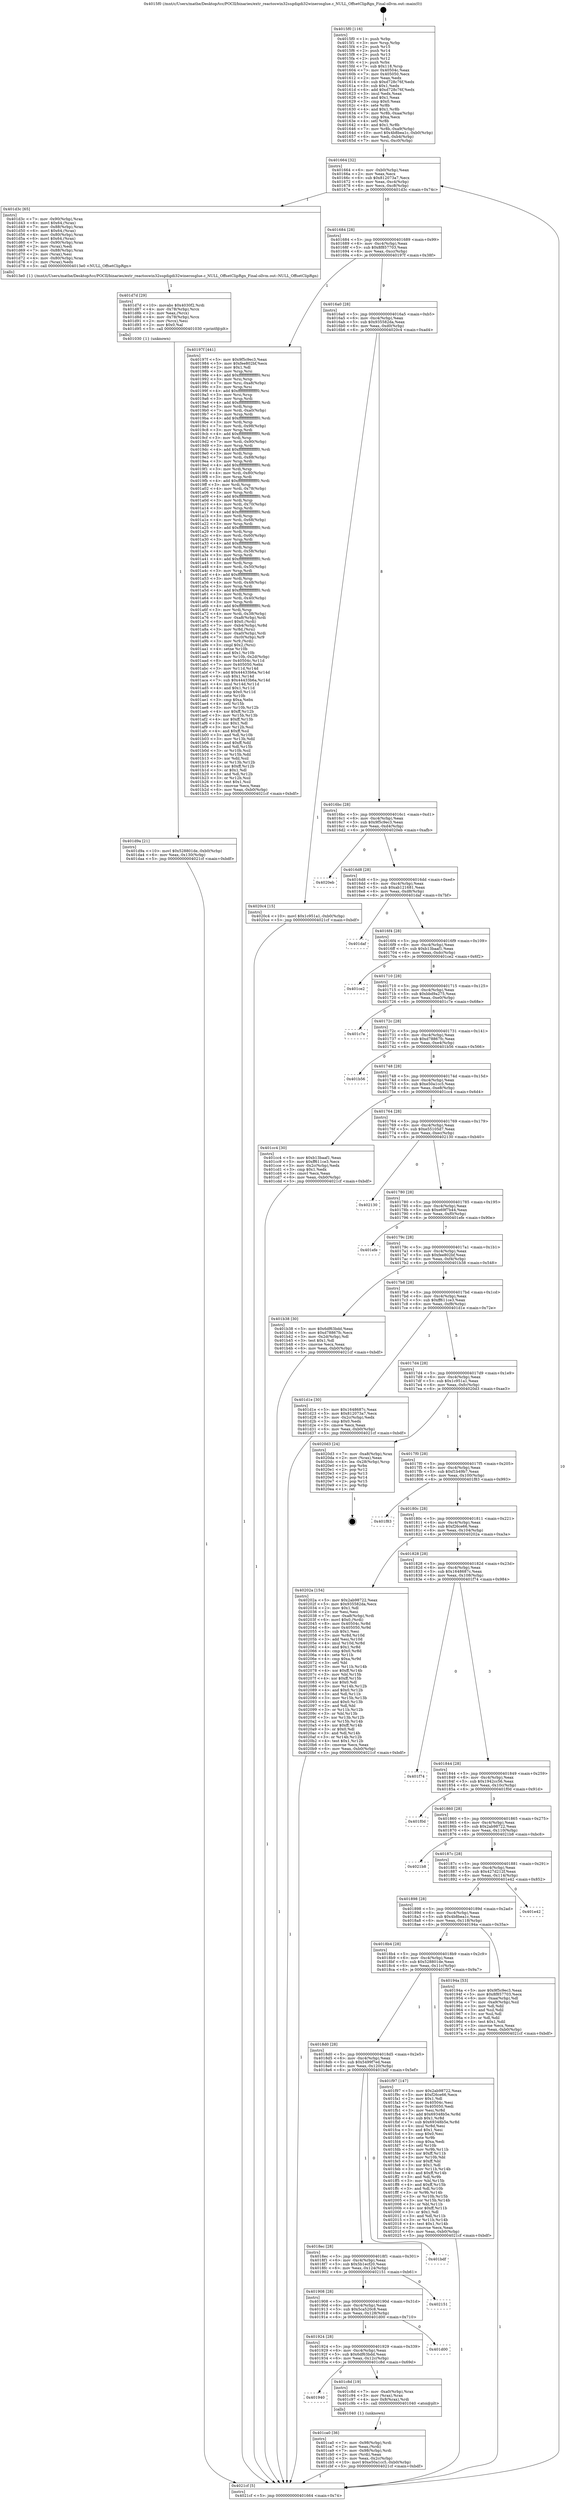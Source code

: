 digraph "0x4015f0" {
  label = "0x4015f0 (/mnt/c/Users/mathe/Desktop/tcc/POCII/binaries/extr_reactoswin32ssgdigdi32winerosglue.c_NULL_OffsetClipRgn_Final-ollvm.out::main(0))"
  labelloc = "t"
  node[shape=record]

  Entry [label="",width=0.3,height=0.3,shape=circle,fillcolor=black,style=filled]
  "0x401664" [label="{
     0x401664 [32]\l
     | [instrs]\l
     &nbsp;&nbsp;0x401664 \<+6\>: mov -0xb0(%rbp),%eax\l
     &nbsp;&nbsp;0x40166a \<+2\>: mov %eax,%ecx\l
     &nbsp;&nbsp;0x40166c \<+6\>: sub $0x812073a7,%ecx\l
     &nbsp;&nbsp;0x401672 \<+6\>: mov %eax,-0xc4(%rbp)\l
     &nbsp;&nbsp;0x401678 \<+6\>: mov %ecx,-0xc8(%rbp)\l
     &nbsp;&nbsp;0x40167e \<+6\>: je 0000000000401d3c \<main+0x74c\>\l
  }"]
  "0x401d3c" [label="{
     0x401d3c [65]\l
     | [instrs]\l
     &nbsp;&nbsp;0x401d3c \<+7\>: mov -0x90(%rbp),%rax\l
     &nbsp;&nbsp;0x401d43 \<+6\>: movl $0x64,(%rax)\l
     &nbsp;&nbsp;0x401d49 \<+7\>: mov -0x88(%rbp),%rax\l
     &nbsp;&nbsp;0x401d50 \<+6\>: movl $0x64,(%rax)\l
     &nbsp;&nbsp;0x401d56 \<+4\>: mov -0x80(%rbp),%rax\l
     &nbsp;&nbsp;0x401d5a \<+6\>: movl $0x64,(%rax)\l
     &nbsp;&nbsp;0x401d60 \<+7\>: mov -0x90(%rbp),%rax\l
     &nbsp;&nbsp;0x401d67 \<+2\>: mov (%rax),%edi\l
     &nbsp;&nbsp;0x401d69 \<+7\>: mov -0x88(%rbp),%rax\l
     &nbsp;&nbsp;0x401d70 \<+2\>: mov (%rax),%esi\l
     &nbsp;&nbsp;0x401d72 \<+4\>: mov -0x80(%rbp),%rax\l
     &nbsp;&nbsp;0x401d76 \<+2\>: mov (%rax),%edx\l
     &nbsp;&nbsp;0x401d78 \<+5\>: call 00000000004013e0 \<NULL_OffsetClipRgn\>\l
     | [calls]\l
     &nbsp;&nbsp;0x4013e0 \{1\} (/mnt/c/Users/mathe/Desktop/tcc/POCII/binaries/extr_reactoswin32ssgdigdi32winerosglue.c_NULL_OffsetClipRgn_Final-ollvm.out::NULL_OffsetClipRgn)\l
  }"]
  "0x401684" [label="{
     0x401684 [28]\l
     | [instrs]\l
     &nbsp;&nbsp;0x401684 \<+5\>: jmp 0000000000401689 \<main+0x99\>\l
     &nbsp;&nbsp;0x401689 \<+6\>: mov -0xc4(%rbp),%eax\l
     &nbsp;&nbsp;0x40168f \<+5\>: sub $0x8f857703,%eax\l
     &nbsp;&nbsp;0x401694 \<+6\>: mov %eax,-0xcc(%rbp)\l
     &nbsp;&nbsp;0x40169a \<+6\>: je 000000000040197f \<main+0x38f\>\l
  }"]
  Exit [label="",width=0.3,height=0.3,shape=circle,fillcolor=black,style=filled,peripheries=2]
  "0x40197f" [label="{
     0x40197f [441]\l
     | [instrs]\l
     &nbsp;&nbsp;0x40197f \<+5\>: mov $0x9f5c9ec3,%eax\l
     &nbsp;&nbsp;0x401984 \<+5\>: mov $0xfee802bf,%ecx\l
     &nbsp;&nbsp;0x401989 \<+2\>: mov $0x1,%dl\l
     &nbsp;&nbsp;0x40198b \<+3\>: mov %rsp,%rsi\l
     &nbsp;&nbsp;0x40198e \<+4\>: add $0xfffffffffffffff0,%rsi\l
     &nbsp;&nbsp;0x401992 \<+3\>: mov %rsi,%rsp\l
     &nbsp;&nbsp;0x401995 \<+7\>: mov %rsi,-0xa8(%rbp)\l
     &nbsp;&nbsp;0x40199c \<+3\>: mov %rsp,%rsi\l
     &nbsp;&nbsp;0x40199f \<+4\>: add $0xfffffffffffffff0,%rsi\l
     &nbsp;&nbsp;0x4019a3 \<+3\>: mov %rsi,%rsp\l
     &nbsp;&nbsp;0x4019a6 \<+3\>: mov %rsp,%rdi\l
     &nbsp;&nbsp;0x4019a9 \<+4\>: add $0xfffffffffffffff0,%rdi\l
     &nbsp;&nbsp;0x4019ad \<+3\>: mov %rdi,%rsp\l
     &nbsp;&nbsp;0x4019b0 \<+7\>: mov %rdi,-0xa0(%rbp)\l
     &nbsp;&nbsp;0x4019b7 \<+3\>: mov %rsp,%rdi\l
     &nbsp;&nbsp;0x4019ba \<+4\>: add $0xfffffffffffffff0,%rdi\l
     &nbsp;&nbsp;0x4019be \<+3\>: mov %rdi,%rsp\l
     &nbsp;&nbsp;0x4019c1 \<+7\>: mov %rdi,-0x98(%rbp)\l
     &nbsp;&nbsp;0x4019c8 \<+3\>: mov %rsp,%rdi\l
     &nbsp;&nbsp;0x4019cb \<+4\>: add $0xfffffffffffffff0,%rdi\l
     &nbsp;&nbsp;0x4019cf \<+3\>: mov %rdi,%rsp\l
     &nbsp;&nbsp;0x4019d2 \<+7\>: mov %rdi,-0x90(%rbp)\l
     &nbsp;&nbsp;0x4019d9 \<+3\>: mov %rsp,%rdi\l
     &nbsp;&nbsp;0x4019dc \<+4\>: add $0xfffffffffffffff0,%rdi\l
     &nbsp;&nbsp;0x4019e0 \<+3\>: mov %rdi,%rsp\l
     &nbsp;&nbsp;0x4019e3 \<+7\>: mov %rdi,-0x88(%rbp)\l
     &nbsp;&nbsp;0x4019ea \<+3\>: mov %rsp,%rdi\l
     &nbsp;&nbsp;0x4019ed \<+4\>: add $0xfffffffffffffff0,%rdi\l
     &nbsp;&nbsp;0x4019f1 \<+3\>: mov %rdi,%rsp\l
     &nbsp;&nbsp;0x4019f4 \<+4\>: mov %rdi,-0x80(%rbp)\l
     &nbsp;&nbsp;0x4019f8 \<+3\>: mov %rsp,%rdi\l
     &nbsp;&nbsp;0x4019fb \<+4\>: add $0xfffffffffffffff0,%rdi\l
     &nbsp;&nbsp;0x4019ff \<+3\>: mov %rdi,%rsp\l
     &nbsp;&nbsp;0x401a02 \<+4\>: mov %rdi,-0x78(%rbp)\l
     &nbsp;&nbsp;0x401a06 \<+3\>: mov %rsp,%rdi\l
     &nbsp;&nbsp;0x401a09 \<+4\>: add $0xfffffffffffffff0,%rdi\l
     &nbsp;&nbsp;0x401a0d \<+3\>: mov %rdi,%rsp\l
     &nbsp;&nbsp;0x401a10 \<+4\>: mov %rdi,-0x70(%rbp)\l
     &nbsp;&nbsp;0x401a14 \<+3\>: mov %rsp,%rdi\l
     &nbsp;&nbsp;0x401a17 \<+4\>: add $0xfffffffffffffff0,%rdi\l
     &nbsp;&nbsp;0x401a1b \<+3\>: mov %rdi,%rsp\l
     &nbsp;&nbsp;0x401a1e \<+4\>: mov %rdi,-0x68(%rbp)\l
     &nbsp;&nbsp;0x401a22 \<+3\>: mov %rsp,%rdi\l
     &nbsp;&nbsp;0x401a25 \<+4\>: add $0xfffffffffffffff0,%rdi\l
     &nbsp;&nbsp;0x401a29 \<+3\>: mov %rdi,%rsp\l
     &nbsp;&nbsp;0x401a2c \<+4\>: mov %rdi,-0x60(%rbp)\l
     &nbsp;&nbsp;0x401a30 \<+3\>: mov %rsp,%rdi\l
     &nbsp;&nbsp;0x401a33 \<+4\>: add $0xfffffffffffffff0,%rdi\l
     &nbsp;&nbsp;0x401a37 \<+3\>: mov %rdi,%rsp\l
     &nbsp;&nbsp;0x401a3a \<+4\>: mov %rdi,-0x58(%rbp)\l
     &nbsp;&nbsp;0x401a3e \<+3\>: mov %rsp,%rdi\l
     &nbsp;&nbsp;0x401a41 \<+4\>: add $0xfffffffffffffff0,%rdi\l
     &nbsp;&nbsp;0x401a45 \<+3\>: mov %rdi,%rsp\l
     &nbsp;&nbsp;0x401a48 \<+4\>: mov %rdi,-0x50(%rbp)\l
     &nbsp;&nbsp;0x401a4c \<+3\>: mov %rsp,%rdi\l
     &nbsp;&nbsp;0x401a4f \<+4\>: add $0xfffffffffffffff0,%rdi\l
     &nbsp;&nbsp;0x401a53 \<+3\>: mov %rdi,%rsp\l
     &nbsp;&nbsp;0x401a56 \<+4\>: mov %rdi,-0x48(%rbp)\l
     &nbsp;&nbsp;0x401a5a \<+3\>: mov %rsp,%rdi\l
     &nbsp;&nbsp;0x401a5d \<+4\>: add $0xfffffffffffffff0,%rdi\l
     &nbsp;&nbsp;0x401a61 \<+3\>: mov %rdi,%rsp\l
     &nbsp;&nbsp;0x401a64 \<+4\>: mov %rdi,-0x40(%rbp)\l
     &nbsp;&nbsp;0x401a68 \<+3\>: mov %rsp,%rdi\l
     &nbsp;&nbsp;0x401a6b \<+4\>: add $0xfffffffffffffff0,%rdi\l
     &nbsp;&nbsp;0x401a6f \<+3\>: mov %rdi,%rsp\l
     &nbsp;&nbsp;0x401a72 \<+4\>: mov %rdi,-0x38(%rbp)\l
     &nbsp;&nbsp;0x401a76 \<+7\>: mov -0xa8(%rbp),%rdi\l
     &nbsp;&nbsp;0x401a7d \<+6\>: movl $0x0,(%rdi)\l
     &nbsp;&nbsp;0x401a83 \<+7\>: mov -0xb4(%rbp),%r8d\l
     &nbsp;&nbsp;0x401a8a \<+3\>: mov %r8d,(%rsi)\l
     &nbsp;&nbsp;0x401a8d \<+7\>: mov -0xa0(%rbp),%rdi\l
     &nbsp;&nbsp;0x401a94 \<+7\>: mov -0xc0(%rbp),%r9\l
     &nbsp;&nbsp;0x401a9b \<+3\>: mov %r9,(%rdi)\l
     &nbsp;&nbsp;0x401a9e \<+3\>: cmpl $0x2,(%rsi)\l
     &nbsp;&nbsp;0x401aa1 \<+4\>: setne %r10b\l
     &nbsp;&nbsp;0x401aa5 \<+4\>: and $0x1,%r10b\l
     &nbsp;&nbsp;0x401aa9 \<+4\>: mov %r10b,-0x2d(%rbp)\l
     &nbsp;&nbsp;0x401aad \<+8\>: mov 0x40504c,%r11d\l
     &nbsp;&nbsp;0x401ab5 \<+7\>: mov 0x405050,%ebx\l
     &nbsp;&nbsp;0x401abc \<+3\>: mov %r11d,%r14d\l
     &nbsp;&nbsp;0x401abf \<+7\>: add $0x44433b6a,%r14d\l
     &nbsp;&nbsp;0x401ac6 \<+4\>: sub $0x1,%r14d\l
     &nbsp;&nbsp;0x401aca \<+7\>: sub $0x44433b6a,%r14d\l
     &nbsp;&nbsp;0x401ad1 \<+4\>: imul %r14d,%r11d\l
     &nbsp;&nbsp;0x401ad5 \<+4\>: and $0x1,%r11d\l
     &nbsp;&nbsp;0x401ad9 \<+4\>: cmp $0x0,%r11d\l
     &nbsp;&nbsp;0x401add \<+4\>: sete %r10b\l
     &nbsp;&nbsp;0x401ae1 \<+3\>: cmp $0xa,%ebx\l
     &nbsp;&nbsp;0x401ae4 \<+4\>: setl %r15b\l
     &nbsp;&nbsp;0x401ae8 \<+3\>: mov %r10b,%r12b\l
     &nbsp;&nbsp;0x401aeb \<+4\>: xor $0xff,%r12b\l
     &nbsp;&nbsp;0x401aef \<+3\>: mov %r15b,%r13b\l
     &nbsp;&nbsp;0x401af2 \<+4\>: xor $0xff,%r13b\l
     &nbsp;&nbsp;0x401af6 \<+3\>: xor $0x1,%dl\l
     &nbsp;&nbsp;0x401af9 \<+3\>: mov %r12b,%sil\l
     &nbsp;&nbsp;0x401afc \<+4\>: and $0xff,%sil\l
     &nbsp;&nbsp;0x401b00 \<+3\>: and %dl,%r10b\l
     &nbsp;&nbsp;0x401b03 \<+3\>: mov %r13b,%dil\l
     &nbsp;&nbsp;0x401b06 \<+4\>: and $0xff,%dil\l
     &nbsp;&nbsp;0x401b0a \<+3\>: and %dl,%r15b\l
     &nbsp;&nbsp;0x401b0d \<+3\>: or %r10b,%sil\l
     &nbsp;&nbsp;0x401b10 \<+3\>: or %r15b,%dil\l
     &nbsp;&nbsp;0x401b13 \<+3\>: xor %dil,%sil\l
     &nbsp;&nbsp;0x401b16 \<+3\>: or %r13b,%r12b\l
     &nbsp;&nbsp;0x401b19 \<+4\>: xor $0xff,%r12b\l
     &nbsp;&nbsp;0x401b1d \<+3\>: or $0x1,%dl\l
     &nbsp;&nbsp;0x401b20 \<+3\>: and %dl,%r12b\l
     &nbsp;&nbsp;0x401b23 \<+3\>: or %r12b,%sil\l
     &nbsp;&nbsp;0x401b26 \<+4\>: test $0x1,%sil\l
     &nbsp;&nbsp;0x401b2a \<+3\>: cmovne %ecx,%eax\l
     &nbsp;&nbsp;0x401b2d \<+6\>: mov %eax,-0xb0(%rbp)\l
     &nbsp;&nbsp;0x401b33 \<+5\>: jmp 00000000004021cf \<main+0xbdf\>\l
  }"]
  "0x4016a0" [label="{
     0x4016a0 [28]\l
     | [instrs]\l
     &nbsp;&nbsp;0x4016a0 \<+5\>: jmp 00000000004016a5 \<main+0xb5\>\l
     &nbsp;&nbsp;0x4016a5 \<+6\>: mov -0xc4(%rbp),%eax\l
     &nbsp;&nbsp;0x4016ab \<+5\>: sub $0x935582da,%eax\l
     &nbsp;&nbsp;0x4016b0 \<+6\>: mov %eax,-0xd0(%rbp)\l
     &nbsp;&nbsp;0x4016b6 \<+6\>: je 00000000004020c4 \<main+0xad4\>\l
  }"]
  "0x401d9a" [label="{
     0x401d9a [21]\l
     | [instrs]\l
     &nbsp;&nbsp;0x401d9a \<+10\>: movl $0x528801de,-0xb0(%rbp)\l
     &nbsp;&nbsp;0x401da4 \<+6\>: mov %eax,-0x130(%rbp)\l
     &nbsp;&nbsp;0x401daa \<+5\>: jmp 00000000004021cf \<main+0xbdf\>\l
  }"]
  "0x4020c4" [label="{
     0x4020c4 [15]\l
     | [instrs]\l
     &nbsp;&nbsp;0x4020c4 \<+10\>: movl $0x1c951a1,-0xb0(%rbp)\l
     &nbsp;&nbsp;0x4020ce \<+5\>: jmp 00000000004021cf \<main+0xbdf\>\l
  }"]
  "0x4016bc" [label="{
     0x4016bc [28]\l
     | [instrs]\l
     &nbsp;&nbsp;0x4016bc \<+5\>: jmp 00000000004016c1 \<main+0xd1\>\l
     &nbsp;&nbsp;0x4016c1 \<+6\>: mov -0xc4(%rbp),%eax\l
     &nbsp;&nbsp;0x4016c7 \<+5\>: sub $0x9f5c9ec3,%eax\l
     &nbsp;&nbsp;0x4016cc \<+6\>: mov %eax,-0xd4(%rbp)\l
     &nbsp;&nbsp;0x4016d2 \<+6\>: je 00000000004020eb \<main+0xafb\>\l
  }"]
  "0x401d7d" [label="{
     0x401d7d [29]\l
     | [instrs]\l
     &nbsp;&nbsp;0x401d7d \<+10\>: movabs $0x4030f2,%rdi\l
     &nbsp;&nbsp;0x401d87 \<+4\>: mov -0x78(%rbp),%rcx\l
     &nbsp;&nbsp;0x401d8b \<+2\>: mov %eax,(%rcx)\l
     &nbsp;&nbsp;0x401d8d \<+4\>: mov -0x78(%rbp),%rcx\l
     &nbsp;&nbsp;0x401d91 \<+2\>: mov (%rcx),%esi\l
     &nbsp;&nbsp;0x401d93 \<+2\>: mov $0x0,%al\l
     &nbsp;&nbsp;0x401d95 \<+5\>: call 0000000000401030 \<printf@plt\>\l
     | [calls]\l
     &nbsp;&nbsp;0x401030 \{1\} (unknown)\l
  }"]
  "0x4020eb" [label="{
     0x4020eb\l
  }", style=dashed]
  "0x4016d8" [label="{
     0x4016d8 [28]\l
     | [instrs]\l
     &nbsp;&nbsp;0x4016d8 \<+5\>: jmp 00000000004016dd \<main+0xed\>\l
     &nbsp;&nbsp;0x4016dd \<+6\>: mov -0xc4(%rbp),%eax\l
     &nbsp;&nbsp;0x4016e3 \<+5\>: sub $0xab121681,%eax\l
     &nbsp;&nbsp;0x4016e8 \<+6\>: mov %eax,-0xd8(%rbp)\l
     &nbsp;&nbsp;0x4016ee \<+6\>: je 0000000000401daf \<main+0x7bf\>\l
  }"]
  "0x401ca0" [label="{
     0x401ca0 [36]\l
     | [instrs]\l
     &nbsp;&nbsp;0x401ca0 \<+7\>: mov -0x98(%rbp),%rdi\l
     &nbsp;&nbsp;0x401ca7 \<+2\>: mov %eax,(%rdi)\l
     &nbsp;&nbsp;0x401ca9 \<+7\>: mov -0x98(%rbp),%rdi\l
     &nbsp;&nbsp;0x401cb0 \<+2\>: mov (%rdi),%eax\l
     &nbsp;&nbsp;0x401cb2 \<+3\>: mov %eax,-0x2c(%rbp)\l
     &nbsp;&nbsp;0x401cb5 \<+10\>: movl $0xe50a1cc5,-0xb0(%rbp)\l
     &nbsp;&nbsp;0x401cbf \<+5\>: jmp 00000000004021cf \<main+0xbdf\>\l
  }"]
  "0x401daf" [label="{
     0x401daf\l
  }", style=dashed]
  "0x4016f4" [label="{
     0x4016f4 [28]\l
     | [instrs]\l
     &nbsp;&nbsp;0x4016f4 \<+5\>: jmp 00000000004016f9 \<main+0x109\>\l
     &nbsp;&nbsp;0x4016f9 \<+6\>: mov -0xc4(%rbp),%eax\l
     &nbsp;&nbsp;0x4016ff \<+5\>: sub $0xb13baaf1,%eax\l
     &nbsp;&nbsp;0x401704 \<+6\>: mov %eax,-0xdc(%rbp)\l
     &nbsp;&nbsp;0x40170a \<+6\>: je 0000000000401ce2 \<main+0x6f2\>\l
  }"]
  "0x401940" [label="{
     0x401940\l
  }", style=dashed]
  "0x401ce2" [label="{
     0x401ce2\l
  }", style=dashed]
  "0x401710" [label="{
     0x401710 [28]\l
     | [instrs]\l
     &nbsp;&nbsp;0x401710 \<+5\>: jmp 0000000000401715 \<main+0x125\>\l
     &nbsp;&nbsp;0x401715 \<+6\>: mov -0xc4(%rbp),%eax\l
     &nbsp;&nbsp;0x40171b \<+5\>: sub $0xbbd9a275,%eax\l
     &nbsp;&nbsp;0x401720 \<+6\>: mov %eax,-0xe0(%rbp)\l
     &nbsp;&nbsp;0x401726 \<+6\>: je 0000000000401c7e \<main+0x68e\>\l
  }"]
  "0x401c8d" [label="{
     0x401c8d [19]\l
     | [instrs]\l
     &nbsp;&nbsp;0x401c8d \<+7\>: mov -0xa0(%rbp),%rax\l
     &nbsp;&nbsp;0x401c94 \<+3\>: mov (%rax),%rax\l
     &nbsp;&nbsp;0x401c97 \<+4\>: mov 0x8(%rax),%rdi\l
     &nbsp;&nbsp;0x401c9b \<+5\>: call 0000000000401040 \<atoi@plt\>\l
     | [calls]\l
     &nbsp;&nbsp;0x401040 \{1\} (unknown)\l
  }"]
  "0x401c7e" [label="{
     0x401c7e\l
  }", style=dashed]
  "0x40172c" [label="{
     0x40172c [28]\l
     | [instrs]\l
     &nbsp;&nbsp;0x40172c \<+5\>: jmp 0000000000401731 \<main+0x141\>\l
     &nbsp;&nbsp;0x401731 \<+6\>: mov -0xc4(%rbp),%eax\l
     &nbsp;&nbsp;0x401737 \<+5\>: sub $0xd78867fc,%eax\l
     &nbsp;&nbsp;0x40173c \<+6\>: mov %eax,-0xe4(%rbp)\l
     &nbsp;&nbsp;0x401742 \<+6\>: je 0000000000401b56 \<main+0x566\>\l
  }"]
  "0x401924" [label="{
     0x401924 [28]\l
     | [instrs]\l
     &nbsp;&nbsp;0x401924 \<+5\>: jmp 0000000000401929 \<main+0x339\>\l
     &nbsp;&nbsp;0x401929 \<+6\>: mov -0xc4(%rbp),%eax\l
     &nbsp;&nbsp;0x40192f \<+5\>: sub $0x6df63bdd,%eax\l
     &nbsp;&nbsp;0x401934 \<+6\>: mov %eax,-0x12c(%rbp)\l
     &nbsp;&nbsp;0x40193a \<+6\>: je 0000000000401c8d \<main+0x69d\>\l
  }"]
  "0x401b56" [label="{
     0x401b56\l
  }", style=dashed]
  "0x401748" [label="{
     0x401748 [28]\l
     | [instrs]\l
     &nbsp;&nbsp;0x401748 \<+5\>: jmp 000000000040174d \<main+0x15d\>\l
     &nbsp;&nbsp;0x40174d \<+6\>: mov -0xc4(%rbp),%eax\l
     &nbsp;&nbsp;0x401753 \<+5\>: sub $0xe50a1cc5,%eax\l
     &nbsp;&nbsp;0x401758 \<+6\>: mov %eax,-0xe8(%rbp)\l
     &nbsp;&nbsp;0x40175e \<+6\>: je 0000000000401cc4 \<main+0x6d4\>\l
  }"]
  "0x401d00" [label="{
     0x401d00\l
  }", style=dashed]
  "0x401cc4" [label="{
     0x401cc4 [30]\l
     | [instrs]\l
     &nbsp;&nbsp;0x401cc4 \<+5\>: mov $0xb13baaf1,%eax\l
     &nbsp;&nbsp;0x401cc9 \<+5\>: mov $0xff611ce3,%ecx\l
     &nbsp;&nbsp;0x401cce \<+3\>: mov -0x2c(%rbp),%edx\l
     &nbsp;&nbsp;0x401cd1 \<+3\>: cmp $0x1,%edx\l
     &nbsp;&nbsp;0x401cd4 \<+3\>: cmovl %ecx,%eax\l
     &nbsp;&nbsp;0x401cd7 \<+6\>: mov %eax,-0xb0(%rbp)\l
     &nbsp;&nbsp;0x401cdd \<+5\>: jmp 00000000004021cf \<main+0xbdf\>\l
  }"]
  "0x401764" [label="{
     0x401764 [28]\l
     | [instrs]\l
     &nbsp;&nbsp;0x401764 \<+5\>: jmp 0000000000401769 \<main+0x179\>\l
     &nbsp;&nbsp;0x401769 \<+6\>: mov -0xc4(%rbp),%eax\l
     &nbsp;&nbsp;0x40176f \<+5\>: sub $0xe55105d7,%eax\l
     &nbsp;&nbsp;0x401774 \<+6\>: mov %eax,-0xec(%rbp)\l
     &nbsp;&nbsp;0x40177a \<+6\>: je 0000000000402130 \<main+0xb40\>\l
  }"]
  "0x401908" [label="{
     0x401908 [28]\l
     | [instrs]\l
     &nbsp;&nbsp;0x401908 \<+5\>: jmp 000000000040190d \<main+0x31d\>\l
     &nbsp;&nbsp;0x40190d \<+6\>: mov -0xc4(%rbp),%eax\l
     &nbsp;&nbsp;0x401913 \<+5\>: sub $0x5ca520c8,%eax\l
     &nbsp;&nbsp;0x401918 \<+6\>: mov %eax,-0x128(%rbp)\l
     &nbsp;&nbsp;0x40191e \<+6\>: je 0000000000401d00 \<main+0x710\>\l
  }"]
  "0x402130" [label="{
     0x402130\l
  }", style=dashed]
  "0x401780" [label="{
     0x401780 [28]\l
     | [instrs]\l
     &nbsp;&nbsp;0x401780 \<+5\>: jmp 0000000000401785 \<main+0x195\>\l
     &nbsp;&nbsp;0x401785 \<+6\>: mov -0xc4(%rbp),%eax\l
     &nbsp;&nbsp;0x40178b \<+5\>: sub $0xe69f7b44,%eax\l
     &nbsp;&nbsp;0x401790 \<+6\>: mov %eax,-0xf0(%rbp)\l
     &nbsp;&nbsp;0x401796 \<+6\>: je 0000000000401efe \<main+0x90e\>\l
  }"]
  "0x402151" [label="{
     0x402151\l
  }", style=dashed]
  "0x401efe" [label="{
     0x401efe\l
  }", style=dashed]
  "0x40179c" [label="{
     0x40179c [28]\l
     | [instrs]\l
     &nbsp;&nbsp;0x40179c \<+5\>: jmp 00000000004017a1 \<main+0x1b1\>\l
     &nbsp;&nbsp;0x4017a1 \<+6\>: mov -0xc4(%rbp),%eax\l
     &nbsp;&nbsp;0x4017a7 \<+5\>: sub $0xfee802bf,%eax\l
     &nbsp;&nbsp;0x4017ac \<+6\>: mov %eax,-0xf4(%rbp)\l
     &nbsp;&nbsp;0x4017b2 \<+6\>: je 0000000000401b38 \<main+0x548\>\l
  }"]
  "0x4018ec" [label="{
     0x4018ec [28]\l
     | [instrs]\l
     &nbsp;&nbsp;0x4018ec \<+5\>: jmp 00000000004018f1 \<main+0x301\>\l
     &nbsp;&nbsp;0x4018f1 \<+6\>: mov -0xc4(%rbp),%eax\l
     &nbsp;&nbsp;0x4018f7 \<+5\>: sub $0x5b1ecf20,%eax\l
     &nbsp;&nbsp;0x4018fc \<+6\>: mov %eax,-0x124(%rbp)\l
     &nbsp;&nbsp;0x401902 \<+6\>: je 0000000000402151 \<main+0xb61\>\l
  }"]
  "0x401b38" [label="{
     0x401b38 [30]\l
     | [instrs]\l
     &nbsp;&nbsp;0x401b38 \<+5\>: mov $0x6df63bdd,%eax\l
     &nbsp;&nbsp;0x401b3d \<+5\>: mov $0xd78867fc,%ecx\l
     &nbsp;&nbsp;0x401b42 \<+3\>: mov -0x2d(%rbp),%dl\l
     &nbsp;&nbsp;0x401b45 \<+3\>: test $0x1,%dl\l
     &nbsp;&nbsp;0x401b48 \<+3\>: cmovne %ecx,%eax\l
     &nbsp;&nbsp;0x401b4b \<+6\>: mov %eax,-0xb0(%rbp)\l
     &nbsp;&nbsp;0x401b51 \<+5\>: jmp 00000000004021cf \<main+0xbdf\>\l
  }"]
  "0x4017b8" [label="{
     0x4017b8 [28]\l
     | [instrs]\l
     &nbsp;&nbsp;0x4017b8 \<+5\>: jmp 00000000004017bd \<main+0x1cd\>\l
     &nbsp;&nbsp;0x4017bd \<+6\>: mov -0xc4(%rbp),%eax\l
     &nbsp;&nbsp;0x4017c3 \<+5\>: sub $0xff611ce3,%eax\l
     &nbsp;&nbsp;0x4017c8 \<+6\>: mov %eax,-0xf8(%rbp)\l
     &nbsp;&nbsp;0x4017ce \<+6\>: je 0000000000401d1e \<main+0x72e\>\l
  }"]
  "0x401bdf" [label="{
     0x401bdf\l
  }", style=dashed]
  "0x401d1e" [label="{
     0x401d1e [30]\l
     | [instrs]\l
     &nbsp;&nbsp;0x401d1e \<+5\>: mov $0x1648687c,%eax\l
     &nbsp;&nbsp;0x401d23 \<+5\>: mov $0x812073a7,%ecx\l
     &nbsp;&nbsp;0x401d28 \<+3\>: mov -0x2c(%rbp),%edx\l
     &nbsp;&nbsp;0x401d2b \<+3\>: cmp $0x0,%edx\l
     &nbsp;&nbsp;0x401d2e \<+3\>: cmove %ecx,%eax\l
     &nbsp;&nbsp;0x401d31 \<+6\>: mov %eax,-0xb0(%rbp)\l
     &nbsp;&nbsp;0x401d37 \<+5\>: jmp 00000000004021cf \<main+0xbdf\>\l
  }"]
  "0x4017d4" [label="{
     0x4017d4 [28]\l
     | [instrs]\l
     &nbsp;&nbsp;0x4017d4 \<+5\>: jmp 00000000004017d9 \<main+0x1e9\>\l
     &nbsp;&nbsp;0x4017d9 \<+6\>: mov -0xc4(%rbp),%eax\l
     &nbsp;&nbsp;0x4017df \<+5\>: sub $0x1c951a1,%eax\l
     &nbsp;&nbsp;0x4017e4 \<+6\>: mov %eax,-0xfc(%rbp)\l
     &nbsp;&nbsp;0x4017ea \<+6\>: je 00000000004020d3 \<main+0xae3\>\l
  }"]
  "0x4018d0" [label="{
     0x4018d0 [28]\l
     | [instrs]\l
     &nbsp;&nbsp;0x4018d0 \<+5\>: jmp 00000000004018d5 \<main+0x2e5\>\l
     &nbsp;&nbsp;0x4018d5 \<+6\>: mov -0xc4(%rbp),%eax\l
     &nbsp;&nbsp;0x4018db \<+5\>: sub $0x5499f7ed,%eax\l
     &nbsp;&nbsp;0x4018e0 \<+6\>: mov %eax,-0x120(%rbp)\l
     &nbsp;&nbsp;0x4018e6 \<+6\>: je 0000000000401bdf \<main+0x5ef\>\l
  }"]
  "0x4020d3" [label="{
     0x4020d3 [24]\l
     | [instrs]\l
     &nbsp;&nbsp;0x4020d3 \<+7\>: mov -0xa8(%rbp),%rax\l
     &nbsp;&nbsp;0x4020da \<+2\>: mov (%rax),%eax\l
     &nbsp;&nbsp;0x4020dc \<+4\>: lea -0x28(%rbp),%rsp\l
     &nbsp;&nbsp;0x4020e0 \<+1\>: pop %rbx\l
     &nbsp;&nbsp;0x4020e1 \<+2\>: pop %r12\l
     &nbsp;&nbsp;0x4020e3 \<+2\>: pop %r13\l
     &nbsp;&nbsp;0x4020e5 \<+2\>: pop %r14\l
     &nbsp;&nbsp;0x4020e7 \<+2\>: pop %r15\l
     &nbsp;&nbsp;0x4020e9 \<+1\>: pop %rbp\l
     &nbsp;&nbsp;0x4020ea \<+1\>: ret\l
  }"]
  "0x4017f0" [label="{
     0x4017f0 [28]\l
     | [instrs]\l
     &nbsp;&nbsp;0x4017f0 \<+5\>: jmp 00000000004017f5 \<main+0x205\>\l
     &nbsp;&nbsp;0x4017f5 \<+6\>: mov -0xc4(%rbp),%eax\l
     &nbsp;&nbsp;0x4017fb \<+5\>: sub $0xf1b49b7,%eax\l
     &nbsp;&nbsp;0x401800 \<+6\>: mov %eax,-0x100(%rbp)\l
     &nbsp;&nbsp;0x401806 \<+6\>: je 0000000000401f83 \<main+0x993\>\l
  }"]
  "0x401f97" [label="{
     0x401f97 [147]\l
     | [instrs]\l
     &nbsp;&nbsp;0x401f97 \<+5\>: mov $0x2ab98722,%eax\l
     &nbsp;&nbsp;0x401f9c \<+5\>: mov $0xf26ce66,%ecx\l
     &nbsp;&nbsp;0x401fa1 \<+2\>: mov $0x1,%dl\l
     &nbsp;&nbsp;0x401fa3 \<+7\>: mov 0x40504c,%esi\l
     &nbsp;&nbsp;0x401faa \<+7\>: mov 0x405050,%edi\l
     &nbsp;&nbsp;0x401fb1 \<+3\>: mov %esi,%r8d\l
     &nbsp;&nbsp;0x401fb4 \<+7\>: add $0x69348b5e,%r8d\l
     &nbsp;&nbsp;0x401fbb \<+4\>: sub $0x1,%r8d\l
     &nbsp;&nbsp;0x401fbf \<+7\>: sub $0x69348b5e,%r8d\l
     &nbsp;&nbsp;0x401fc6 \<+4\>: imul %r8d,%esi\l
     &nbsp;&nbsp;0x401fca \<+3\>: and $0x1,%esi\l
     &nbsp;&nbsp;0x401fcd \<+3\>: cmp $0x0,%esi\l
     &nbsp;&nbsp;0x401fd0 \<+4\>: sete %r9b\l
     &nbsp;&nbsp;0x401fd4 \<+3\>: cmp $0xa,%edi\l
     &nbsp;&nbsp;0x401fd7 \<+4\>: setl %r10b\l
     &nbsp;&nbsp;0x401fdb \<+3\>: mov %r9b,%r11b\l
     &nbsp;&nbsp;0x401fde \<+4\>: xor $0xff,%r11b\l
     &nbsp;&nbsp;0x401fe2 \<+3\>: mov %r10b,%bl\l
     &nbsp;&nbsp;0x401fe5 \<+3\>: xor $0xff,%bl\l
     &nbsp;&nbsp;0x401fe8 \<+3\>: xor $0x1,%dl\l
     &nbsp;&nbsp;0x401feb \<+3\>: mov %r11b,%r14b\l
     &nbsp;&nbsp;0x401fee \<+4\>: and $0xff,%r14b\l
     &nbsp;&nbsp;0x401ff2 \<+3\>: and %dl,%r9b\l
     &nbsp;&nbsp;0x401ff5 \<+3\>: mov %bl,%r15b\l
     &nbsp;&nbsp;0x401ff8 \<+4\>: and $0xff,%r15b\l
     &nbsp;&nbsp;0x401ffc \<+3\>: and %dl,%r10b\l
     &nbsp;&nbsp;0x401fff \<+3\>: or %r9b,%r14b\l
     &nbsp;&nbsp;0x402002 \<+3\>: or %r10b,%r15b\l
     &nbsp;&nbsp;0x402005 \<+3\>: xor %r15b,%r14b\l
     &nbsp;&nbsp;0x402008 \<+3\>: or %bl,%r11b\l
     &nbsp;&nbsp;0x40200b \<+4\>: xor $0xff,%r11b\l
     &nbsp;&nbsp;0x40200f \<+3\>: or $0x1,%dl\l
     &nbsp;&nbsp;0x402012 \<+3\>: and %dl,%r11b\l
     &nbsp;&nbsp;0x402015 \<+3\>: or %r11b,%r14b\l
     &nbsp;&nbsp;0x402018 \<+4\>: test $0x1,%r14b\l
     &nbsp;&nbsp;0x40201c \<+3\>: cmovne %ecx,%eax\l
     &nbsp;&nbsp;0x40201f \<+6\>: mov %eax,-0xb0(%rbp)\l
     &nbsp;&nbsp;0x402025 \<+5\>: jmp 00000000004021cf \<main+0xbdf\>\l
  }"]
  "0x401f83" [label="{
     0x401f83\l
  }", style=dashed]
  "0x40180c" [label="{
     0x40180c [28]\l
     | [instrs]\l
     &nbsp;&nbsp;0x40180c \<+5\>: jmp 0000000000401811 \<main+0x221\>\l
     &nbsp;&nbsp;0x401811 \<+6\>: mov -0xc4(%rbp),%eax\l
     &nbsp;&nbsp;0x401817 \<+5\>: sub $0xf26ce66,%eax\l
     &nbsp;&nbsp;0x40181c \<+6\>: mov %eax,-0x104(%rbp)\l
     &nbsp;&nbsp;0x401822 \<+6\>: je 000000000040202a \<main+0xa3a\>\l
  }"]
  "0x4015f0" [label="{
     0x4015f0 [116]\l
     | [instrs]\l
     &nbsp;&nbsp;0x4015f0 \<+1\>: push %rbp\l
     &nbsp;&nbsp;0x4015f1 \<+3\>: mov %rsp,%rbp\l
     &nbsp;&nbsp;0x4015f4 \<+2\>: push %r15\l
     &nbsp;&nbsp;0x4015f6 \<+2\>: push %r14\l
     &nbsp;&nbsp;0x4015f8 \<+2\>: push %r13\l
     &nbsp;&nbsp;0x4015fa \<+2\>: push %r12\l
     &nbsp;&nbsp;0x4015fc \<+1\>: push %rbx\l
     &nbsp;&nbsp;0x4015fd \<+7\>: sub $0x118,%rsp\l
     &nbsp;&nbsp;0x401604 \<+7\>: mov 0x40504c,%eax\l
     &nbsp;&nbsp;0x40160b \<+7\>: mov 0x405050,%ecx\l
     &nbsp;&nbsp;0x401612 \<+2\>: mov %eax,%edx\l
     &nbsp;&nbsp;0x401614 \<+6\>: sub $0xd728c76f,%edx\l
     &nbsp;&nbsp;0x40161a \<+3\>: sub $0x1,%edx\l
     &nbsp;&nbsp;0x40161d \<+6\>: add $0xd728c76f,%edx\l
     &nbsp;&nbsp;0x401623 \<+3\>: imul %edx,%eax\l
     &nbsp;&nbsp;0x401626 \<+3\>: and $0x1,%eax\l
     &nbsp;&nbsp;0x401629 \<+3\>: cmp $0x0,%eax\l
     &nbsp;&nbsp;0x40162c \<+4\>: sete %r8b\l
     &nbsp;&nbsp;0x401630 \<+4\>: and $0x1,%r8b\l
     &nbsp;&nbsp;0x401634 \<+7\>: mov %r8b,-0xaa(%rbp)\l
     &nbsp;&nbsp;0x40163b \<+3\>: cmp $0xa,%ecx\l
     &nbsp;&nbsp;0x40163e \<+4\>: setl %r8b\l
     &nbsp;&nbsp;0x401642 \<+4\>: and $0x1,%r8b\l
     &nbsp;&nbsp;0x401646 \<+7\>: mov %r8b,-0xa9(%rbp)\l
     &nbsp;&nbsp;0x40164d \<+10\>: movl $0x4b8bea1c,-0xb0(%rbp)\l
     &nbsp;&nbsp;0x401657 \<+6\>: mov %edi,-0xb4(%rbp)\l
     &nbsp;&nbsp;0x40165d \<+7\>: mov %rsi,-0xc0(%rbp)\l
  }"]
  "0x40202a" [label="{
     0x40202a [154]\l
     | [instrs]\l
     &nbsp;&nbsp;0x40202a \<+5\>: mov $0x2ab98722,%eax\l
     &nbsp;&nbsp;0x40202f \<+5\>: mov $0x935582da,%ecx\l
     &nbsp;&nbsp;0x402034 \<+2\>: mov $0x1,%dl\l
     &nbsp;&nbsp;0x402036 \<+2\>: xor %esi,%esi\l
     &nbsp;&nbsp;0x402038 \<+7\>: mov -0xa8(%rbp),%rdi\l
     &nbsp;&nbsp;0x40203f \<+6\>: movl $0x0,(%rdi)\l
     &nbsp;&nbsp;0x402045 \<+8\>: mov 0x40504c,%r8d\l
     &nbsp;&nbsp;0x40204d \<+8\>: mov 0x405050,%r9d\l
     &nbsp;&nbsp;0x402055 \<+3\>: sub $0x1,%esi\l
     &nbsp;&nbsp;0x402058 \<+3\>: mov %r8d,%r10d\l
     &nbsp;&nbsp;0x40205b \<+3\>: add %esi,%r10d\l
     &nbsp;&nbsp;0x40205e \<+4\>: imul %r10d,%r8d\l
     &nbsp;&nbsp;0x402062 \<+4\>: and $0x1,%r8d\l
     &nbsp;&nbsp;0x402066 \<+4\>: cmp $0x0,%r8d\l
     &nbsp;&nbsp;0x40206a \<+4\>: sete %r11b\l
     &nbsp;&nbsp;0x40206e \<+4\>: cmp $0xa,%r9d\l
     &nbsp;&nbsp;0x402072 \<+3\>: setl %bl\l
     &nbsp;&nbsp;0x402075 \<+3\>: mov %r11b,%r14b\l
     &nbsp;&nbsp;0x402078 \<+4\>: xor $0xff,%r14b\l
     &nbsp;&nbsp;0x40207c \<+3\>: mov %bl,%r15b\l
     &nbsp;&nbsp;0x40207f \<+4\>: xor $0xff,%r15b\l
     &nbsp;&nbsp;0x402083 \<+3\>: xor $0x0,%dl\l
     &nbsp;&nbsp;0x402086 \<+3\>: mov %r14b,%r12b\l
     &nbsp;&nbsp;0x402089 \<+4\>: and $0x0,%r12b\l
     &nbsp;&nbsp;0x40208d \<+3\>: and %dl,%r11b\l
     &nbsp;&nbsp;0x402090 \<+3\>: mov %r15b,%r13b\l
     &nbsp;&nbsp;0x402093 \<+4\>: and $0x0,%r13b\l
     &nbsp;&nbsp;0x402097 \<+2\>: and %dl,%bl\l
     &nbsp;&nbsp;0x402099 \<+3\>: or %r11b,%r12b\l
     &nbsp;&nbsp;0x40209c \<+3\>: or %bl,%r13b\l
     &nbsp;&nbsp;0x40209f \<+3\>: xor %r13b,%r12b\l
     &nbsp;&nbsp;0x4020a2 \<+3\>: or %r15b,%r14b\l
     &nbsp;&nbsp;0x4020a5 \<+4\>: xor $0xff,%r14b\l
     &nbsp;&nbsp;0x4020a9 \<+3\>: or $0x0,%dl\l
     &nbsp;&nbsp;0x4020ac \<+3\>: and %dl,%r14b\l
     &nbsp;&nbsp;0x4020af \<+3\>: or %r14b,%r12b\l
     &nbsp;&nbsp;0x4020b2 \<+4\>: test $0x1,%r12b\l
     &nbsp;&nbsp;0x4020b6 \<+3\>: cmovne %ecx,%eax\l
     &nbsp;&nbsp;0x4020b9 \<+6\>: mov %eax,-0xb0(%rbp)\l
     &nbsp;&nbsp;0x4020bf \<+5\>: jmp 00000000004021cf \<main+0xbdf\>\l
  }"]
  "0x401828" [label="{
     0x401828 [28]\l
     | [instrs]\l
     &nbsp;&nbsp;0x401828 \<+5\>: jmp 000000000040182d \<main+0x23d\>\l
     &nbsp;&nbsp;0x40182d \<+6\>: mov -0xc4(%rbp),%eax\l
     &nbsp;&nbsp;0x401833 \<+5\>: sub $0x1648687c,%eax\l
     &nbsp;&nbsp;0x401838 \<+6\>: mov %eax,-0x108(%rbp)\l
     &nbsp;&nbsp;0x40183e \<+6\>: je 0000000000401f74 \<main+0x984\>\l
  }"]
  "0x4021cf" [label="{
     0x4021cf [5]\l
     | [instrs]\l
     &nbsp;&nbsp;0x4021cf \<+5\>: jmp 0000000000401664 \<main+0x74\>\l
  }"]
  "0x401f74" [label="{
     0x401f74\l
  }", style=dashed]
  "0x401844" [label="{
     0x401844 [28]\l
     | [instrs]\l
     &nbsp;&nbsp;0x401844 \<+5\>: jmp 0000000000401849 \<main+0x259\>\l
     &nbsp;&nbsp;0x401849 \<+6\>: mov -0xc4(%rbp),%eax\l
     &nbsp;&nbsp;0x40184f \<+5\>: sub $0x1942cc56,%eax\l
     &nbsp;&nbsp;0x401854 \<+6\>: mov %eax,-0x10c(%rbp)\l
     &nbsp;&nbsp;0x40185a \<+6\>: je 0000000000401f0d \<main+0x91d\>\l
  }"]
  "0x4018b4" [label="{
     0x4018b4 [28]\l
     | [instrs]\l
     &nbsp;&nbsp;0x4018b4 \<+5\>: jmp 00000000004018b9 \<main+0x2c9\>\l
     &nbsp;&nbsp;0x4018b9 \<+6\>: mov -0xc4(%rbp),%eax\l
     &nbsp;&nbsp;0x4018bf \<+5\>: sub $0x528801de,%eax\l
     &nbsp;&nbsp;0x4018c4 \<+6\>: mov %eax,-0x11c(%rbp)\l
     &nbsp;&nbsp;0x4018ca \<+6\>: je 0000000000401f97 \<main+0x9a7\>\l
  }"]
  "0x401f0d" [label="{
     0x401f0d\l
  }", style=dashed]
  "0x401860" [label="{
     0x401860 [28]\l
     | [instrs]\l
     &nbsp;&nbsp;0x401860 \<+5\>: jmp 0000000000401865 \<main+0x275\>\l
     &nbsp;&nbsp;0x401865 \<+6\>: mov -0xc4(%rbp),%eax\l
     &nbsp;&nbsp;0x40186b \<+5\>: sub $0x2ab98722,%eax\l
     &nbsp;&nbsp;0x401870 \<+6\>: mov %eax,-0x110(%rbp)\l
     &nbsp;&nbsp;0x401876 \<+6\>: je 00000000004021b8 \<main+0xbc8\>\l
  }"]
  "0x40194a" [label="{
     0x40194a [53]\l
     | [instrs]\l
     &nbsp;&nbsp;0x40194a \<+5\>: mov $0x9f5c9ec3,%eax\l
     &nbsp;&nbsp;0x40194f \<+5\>: mov $0x8f857703,%ecx\l
     &nbsp;&nbsp;0x401954 \<+6\>: mov -0xaa(%rbp),%dl\l
     &nbsp;&nbsp;0x40195a \<+7\>: mov -0xa9(%rbp),%sil\l
     &nbsp;&nbsp;0x401961 \<+3\>: mov %dl,%dil\l
     &nbsp;&nbsp;0x401964 \<+3\>: and %sil,%dil\l
     &nbsp;&nbsp;0x401967 \<+3\>: xor %sil,%dl\l
     &nbsp;&nbsp;0x40196a \<+3\>: or %dl,%dil\l
     &nbsp;&nbsp;0x40196d \<+4\>: test $0x1,%dil\l
     &nbsp;&nbsp;0x401971 \<+3\>: cmovne %ecx,%eax\l
     &nbsp;&nbsp;0x401974 \<+6\>: mov %eax,-0xb0(%rbp)\l
     &nbsp;&nbsp;0x40197a \<+5\>: jmp 00000000004021cf \<main+0xbdf\>\l
  }"]
  "0x4021b8" [label="{
     0x4021b8\l
  }", style=dashed]
  "0x40187c" [label="{
     0x40187c [28]\l
     | [instrs]\l
     &nbsp;&nbsp;0x40187c \<+5\>: jmp 0000000000401881 \<main+0x291\>\l
     &nbsp;&nbsp;0x401881 \<+6\>: mov -0xc4(%rbp),%eax\l
     &nbsp;&nbsp;0x401887 \<+5\>: sub $0x427d212f,%eax\l
     &nbsp;&nbsp;0x40188c \<+6\>: mov %eax,-0x114(%rbp)\l
     &nbsp;&nbsp;0x401892 \<+6\>: je 0000000000401e42 \<main+0x852\>\l
  }"]
  "0x401898" [label="{
     0x401898 [28]\l
     | [instrs]\l
     &nbsp;&nbsp;0x401898 \<+5\>: jmp 000000000040189d \<main+0x2ad\>\l
     &nbsp;&nbsp;0x40189d \<+6\>: mov -0xc4(%rbp),%eax\l
     &nbsp;&nbsp;0x4018a3 \<+5\>: sub $0x4b8bea1c,%eax\l
     &nbsp;&nbsp;0x4018a8 \<+6\>: mov %eax,-0x118(%rbp)\l
     &nbsp;&nbsp;0x4018ae \<+6\>: je 000000000040194a \<main+0x35a\>\l
  }"]
  "0x401e42" [label="{
     0x401e42\l
  }", style=dashed]
  Entry -> "0x4015f0" [label=" 1"]
  "0x401664" -> "0x401d3c" [label=" 1"]
  "0x401664" -> "0x401684" [label=" 10"]
  "0x4020d3" -> Exit [label=" 1"]
  "0x401684" -> "0x40197f" [label=" 1"]
  "0x401684" -> "0x4016a0" [label=" 9"]
  "0x4020c4" -> "0x4021cf" [label=" 1"]
  "0x4016a0" -> "0x4020c4" [label=" 1"]
  "0x4016a0" -> "0x4016bc" [label=" 8"]
  "0x40202a" -> "0x4021cf" [label=" 1"]
  "0x4016bc" -> "0x4020eb" [label=" 0"]
  "0x4016bc" -> "0x4016d8" [label=" 8"]
  "0x401f97" -> "0x4021cf" [label=" 1"]
  "0x4016d8" -> "0x401daf" [label=" 0"]
  "0x4016d8" -> "0x4016f4" [label=" 8"]
  "0x401d9a" -> "0x4021cf" [label=" 1"]
  "0x4016f4" -> "0x401ce2" [label=" 0"]
  "0x4016f4" -> "0x401710" [label=" 8"]
  "0x401d7d" -> "0x401d9a" [label=" 1"]
  "0x401710" -> "0x401c7e" [label=" 0"]
  "0x401710" -> "0x40172c" [label=" 8"]
  "0x401d3c" -> "0x401d7d" [label=" 1"]
  "0x40172c" -> "0x401b56" [label=" 0"]
  "0x40172c" -> "0x401748" [label=" 8"]
  "0x401cc4" -> "0x4021cf" [label=" 1"]
  "0x401748" -> "0x401cc4" [label=" 1"]
  "0x401748" -> "0x401764" [label=" 7"]
  "0x401ca0" -> "0x4021cf" [label=" 1"]
  "0x401764" -> "0x402130" [label=" 0"]
  "0x401764" -> "0x401780" [label=" 7"]
  "0x401924" -> "0x401940" [label=" 0"]
  "0x401780" -> "0x401efe" [label=" 0"]
  "0x401780" -> "0x40179c" [label=" 7"]
  "0x401924" -> "0x401c8d" [label=" 1"]
  "0x40179c" -> "0x401b38" [label=" 1"]
  "0x40179c" -> "0x4017b8" [label=" 6"]
  "0x401908" -> "0x401924" [label=" 1"]
  "0x4017b8" -> "0x401d1e" [label=" 1"]
  "0x4017b8" -> "0x4017d4" [label=" 5"]
  "0x401908" -> "0x401d00" [label=" 0"]
  "0x4017d4" -> "0x4020d3" [label=" 1"]
  "0x4017d4" -> "0x4017f0" [label=" 4"]
  "0x4018ec" -> "0x401908" [label=" 1"]
  "0x4017f0" -> "0x401f83" [label=" 0"]
  "0x4017f0" -> "0x40180c" [label=" 4"]
  "0x4018ec" -> "0x402151" [label=" 0"]
  "0x40180c" -> "0x40202a" [label=" 1"]
  "0x40180c" -> "0x401828" [label=" 3"]
  "0x4018d0" -> "0x401bdf" [label=" 0"]
  "0x401828" -> "0x401f74" [label=" 0"]
  "0x401828" -> "0x401844" [label=" 3"]
  "0x401c8d" -> "0x401ca0" [label=" 1"]
  "0x401844" -> "0x401f0d" [label=" 0"]
  "0x401844" -> "0x401860" [label=" 3"]
  "0x4018b4" -> "0x4018d0" [label=" 1"]
  "0x401860" -> "0x4021b8" [label=" 0"]
  "0x401860" -> "0x40187c" [label=" 3"]
  "0x4018b4" -> "0x401f97" [label=" 1"]
  "0x40187c" -> "0x401e42" [label=" 0"]
  "0x40187c" -> "0x401898" [label=" 3"]
  "0x401d1e" -> "0x4021cf" [label=" 1"]
  "0x401898" -> "0x40194a" [label=" 1"]
  "0x401898" -> "0x4018b4" [label=" 2"]
  "0x40194a" -> "0x4021cf" [label=" 1"]
  "0x4015f0" -> "0x401664" [label=" 1"]
  "0x4021cf" -> "0x401664" [label=" 10"]
  "0x4018d0" -> "0x4018ec" [label=" 1"]
  "0x40197f" -> "0x4021cf" [label=" 1"]
  "0x401b38" -> "0x4021cf" [label=" 1"]
}
